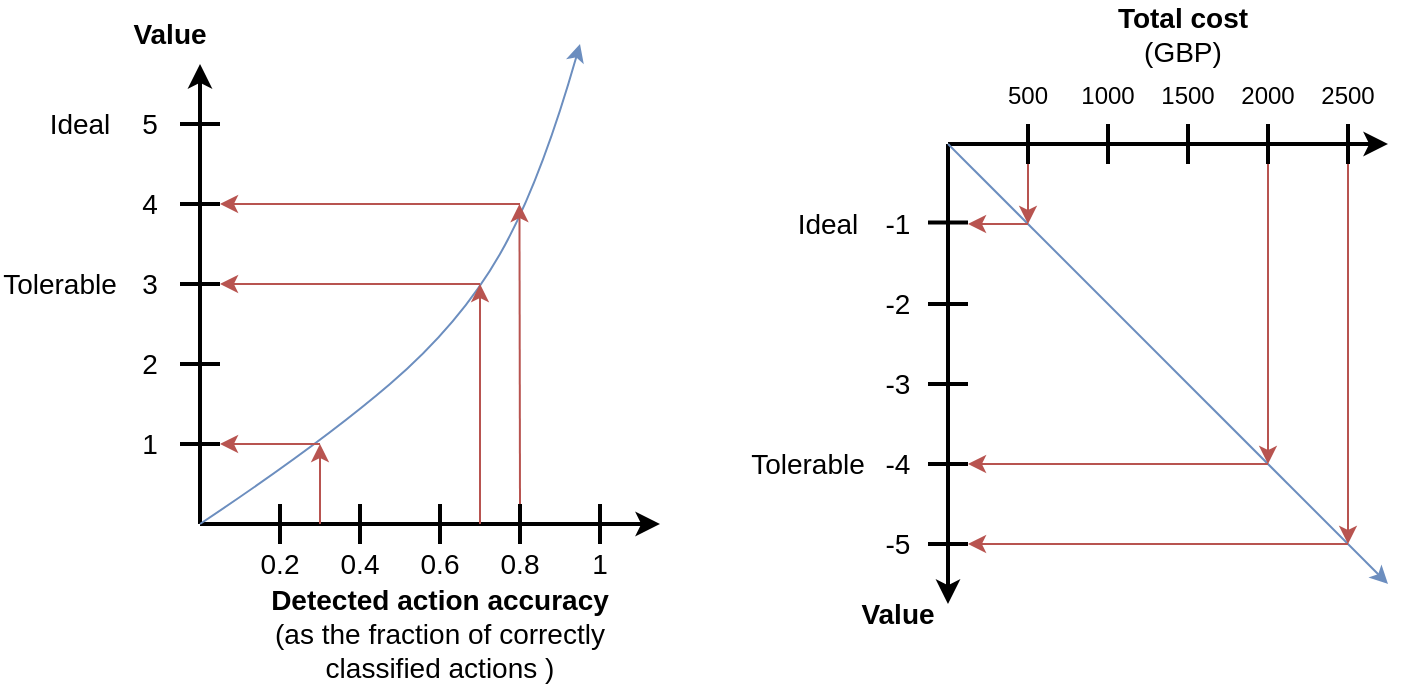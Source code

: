 <mxfile version="16.6.4" type="device"><diagram id="avfqMDYM7OligPJeGbRa" name="Page-1"><mxGraphModel dx="901" dy="530" grid="0" gridSize="10" guides="1" tooltips="1" connect="1" arrows="1" fold="1" page="1" pageScale="1" pageWidth="827" pageHeight="1169" math="0" shadow="0"><root><mxCell id="0"/><mxCell id="1" parent="0"/><mxCell id="sbrskUoL4P2ebUv9sKLl-153" value="" style="endArrow=classic;html=1;rounded=0;fontSize=14;fontColor=#000066;strokeWidth=2;" edge="1" parent="1"><mxGeometry width="50" height="50" relative="1" as="geometry"><mxPoint x="140" y="350" as="sourcePoint"/><mxPoint x="140" y="120" as="targetPoint"/></mxGeometry></mxCell><mxCell id="sbrskUoL4P2ebUv9sKLl-154" value="" style="endArrow=classic;html=1;rounded=0;fontSize=14;fontColor=#000066;strokeWidth=2;" edge="1" parent="1"><mxGeometry width="50" height="50" relative="1" as="geometry"><mxPoint x="140" y="350" as="sourcePoint"/><mxPoint x="370" y="350" as="targetPoint"/></mxGeometry></mxCell><mxCell id="sbrskUoL4P2ebUv9sKLl-155" value="" style="endArrow=none;html=1;rounded=0;fontSize=14;fontColor=#000066;strokeWidth=2;" edge="1" parent="1"><mxGeometry width="50" height="50" relative="1" as="geometry"><mxPoint x="180" y="340" as="sourcePoint"/><mxPoint x="180" y="360" as="targetPoint"/></mxGeometry></mxCell><mxCell id="sbrskUoL4P2ebUv9sKLl-156" value="" style="endArrow=none;html=1;rounded=0;fontSize=14;fontColor=#000066;strokeWidth=2;" edge="1" parent="1"><mxGeometry width="50" height="50" relative="1" as="geometry"><mxPoint x="220" y="360" as="sourcePoint"/><mxPoint x="220" y="340" as="targetPoint"/></mxGeometry></mxCell><mxCell id="sbrskUoL4P2ebUv9sKLl-159" value="" style="endArrow=none;html=1;rounded=0;fontSize=14;fontColor=#000066;strokeWidth=2;" edge="1" parent="1"><mxGeometry width="50" height="50" relative="1" as="geometry"><mxPoint x="260" y="360" as="sourcePoint"/><mxPoint x="260" y="340" as="targetPoint"/></mxGeometry></mxCell><mxCell id="sbrskUoL4P2ebUv9sKLl-160" value="" style="endArrow=none;html=1;rounded=0;fontSize=14;fontColor=#000066;strokeWidth=2;" edge="1" parent="1"><mxGeometry width="50" height="50" relative="1" as="geometry"><mxPoint x="300" y="340" as="sourcePoint"/><mxPoint x="300" y="360" as="targetPoint"/></mxGeometry></mxCell><mxCell id="sbrskUoL4P2ebUv9sKLl-161" value="" style="endArrow=none;html=1;rounded=0;fontSize=14;fontColor=#000066;strokeWidth=2;" edge="1" parent="1"><mxGeometry width="50" height="50" relative="1" as="geometry"><mxPoint x="340" y="340" as="sourcePoint"/><mxPoint x="340" y="360" as="targetPoint"/></mxGeometry></mxCell><mxCell id="sbrskUoL4P2ebUv9sKLl-162" value="" style="endArrow=none;html=1;rounded=0;fontSize=14;fontColor=#000066;strokeWidth=2;" edge="1" parent="1"><mxGeometry width="50" height="50" relative="1" as="geometry"><mxPoint x="130" y="310" as="sourcePoint"/><mxPoint x="150" y="310" as="targetPoint"/></mxGeometry></mxCell><mxCell id="sbrskUoL4P2ebUv9sKLl-165" value="" style="endArrow=none;html=1;rounded=0;fontSize=14;fontColor=#000066;strokeWidth=2;" edge="1" parent="1"><mxGeometry width="50" height="50" relative="1" as="geometry"><mxPoint x="130" y="270" as="sourcePoint"/><mxPoint x="150" y="270" as="targetPoint"/></mxGeometry></mxCell><mxCell id="sbrskUoL4P2ebUv9sKLl-166" value="" style="endArrow=none;html=1;rounded=0;fontSize=14;fontColor=#000066;strokeWidth=2;" edge="1" parent="1"><mxGeometry width="50" height="50" relative="1" as="geometry"><mxPoint x="130" y="230" as="sourcePoint"/><mxPoint x="150" y="230" as="targetPoint"/></mxGeometry></mxCell><mxCell id="sbrskUoL4P2ebUv9sKLl-167" value="" style="endArrow=none;html=1;rounded=0;fontSize=14;fontColor=#000066;strokeWidth=2;" edge="1" parent="1"><mxGeometry width="50" height="50" relative="1" as="geometry"><mxPoint x="130" y="190" as="sourcePoint"/><mxPoint x="150" y="190" as="targetPoint"/></mxGeometry></mxCell><mxCell id="sbrskUoL4P2ebUv9sKLl-168" value="" style="endArrow=none;html=1;rounded=0;fontSize=14;fontColor=#000066;strokeWidth=2;" edge="1" parent="1"><mxGeometry width="50" height="50" relative="1" as="geometry"><mxPoint x="130" y="150" as="sourcePoint"/><mxPoint x="150" y="150" as="targetPoint"/></mxGeometry></mxCell><mxCell id="sbrskUoL4P2ebUv9sKLl-170" value="&lt;font color=&quot;#000000&quot;&gt;0.4&lt;/font&gt;" style="text;html=1;strokeColor=none;fillColor=none;align=center;verticalAlign=middle;whiteSpace=wrap;rounded=0;fontSize=14;fontColor=#000066;" vertex="1" parent="1"><mxGeometry x="200" y="360" width="40" height="20" as="geometry"/></mxCell><mxCell id="sbrskUoL4P2ebUv9sKLl-171" value="&lt;font color=&quot;#000000&quot;&gt;0.2&lt;/font&gt;" style="text;html=1;strokeColor=none;fillColor=none;align=center;verticalAlign=middle;whiteSpace=wrap;rounded=0;fontSize=14;fontColor=#000066;" vertex="1" parent="1"><mxGeometry x="160" y="360" width="40" height="20" as="geometry"/></mxCell><mxCell id="sbrskUoL4P2ebUv9sKLl-172" value="&lt;font color=&quot;#000000&quot;&gt;0.6&lt;/font&gt;" style="text;html=1;strokeColor=none;fillColor=none;align=center;verticalAlign=middle;whiteSpace=wrap;rounded=0;fontSize=14;fontColor=#000066;" vertex="1" parent="1"><mxGeometry x="240" y="360" width="40" height="20" as="geometry"/></mxCell><mxCell id="sbrskUoL4P2ebUv9sKLl-173" value="&lt;font color=&quot;#000000&quot;&gt;0.8&lt;/font&gt;" style="text;html=1;strokeColor=none;fillColor=none;align=center;verticalAlign=middle;whiteSpace=wrap;rounded=0;fontSize=14;fontColor=#000066;" vertex="1" parent="1"><mxGeometry x="280" y="360" width="40" height="20" as="geometry"/></mxCell><mxCell id="sbrskUoL4P2ebUv9sKLl-174" value="&lt;font color=&quot;#000000&quot;&gt;1&lt;/font&gt;" style="text;html=1;strokeColor=none;fillColor=none;align=center;verticalAlign=middle;whiteSpace=wrap;rounded=0;fontSize=14;fontColor=#000066;" vertex="1" parent="1"><mxGeometry x="320" y="360" width="40" height="20" as="geometry"/></mxCell><mxCell id="sbrskUoL4P2ebUv9sKLl-175" value="&lt;font color=&quot;#000000&quot;&gt;1&lt;/font&gt;" style="text;html=1;strokeColor=none;fillColor=none;align=center;verticalAlign=middle;whiteSpace=wrap;rounded=0;fontSize=14;fontColor=#000066;" vertex="1" parent="1"><mxGeometry x="100" y="300" width="30" height="20" as="geometry"/></mxCell><mxCell id="sbrskUoL4P2ebUv9sKLl-176" value="&lt;font color=&quot;#000000&quot;&gt;2&lt;/font&gt;" style="text;html=1;strokeColor=none;fillColor=none;align=center;verticalAlign=middle;whiteSpace=wrap;rounded=0;fontSize=14;fontColor=#000066;" vertex="1" parent="1"><mxGeometry x="100" y="260" width="30" height="20" as="geometry"/></mxCell><mxCell id="sbrskUoL4P2ebUv9sKLl-177" value="&lt;font color=&quot;#000000&quot;&gt;3&lt;/font&gt;" style="text;html=1;strokeColor=none;fillColor=none;align=center;verticalAlign=middle;whiteSpace=wrap;rounded=0;fontSize=14;fontColor=#000066;" vertex="1" parent="1"><mxGeometry x="100" y="220" width="30" height="20" as="geometry"/></mxCell><mxCell id="sbrskUoL4P2ebUv9sKLl-178" value="&lt;font color=&quot;#000000&quot;&gt;4&lt;/font&gt;" style="text;html=1;strokeColor=none;fillColor=none;align=center;verticalAlign=middle;whiteSpace=wrap;rounded=0;fontSize=14;fontColor=#000066;" vertex="1" parent="1"><mxGeometry x="100" y="180" width="30" height="20" as="geometry"/></mxCell><mxCell id="sbrskUoL4P2ebUv9sKLl-179" value="&lt;font color=&quot;#000000&quot;&gt;5&lt;/font&gt;" style="text;html=1;strokeColor=none;fillColor=none;align=center;verticalAlign=middle;whiteSpace=wrap;rounded=0;fontSize=14;fontColor=#000066;" vertex="1" parent="1"><mxGeometry x="100" y="140" width="30" height="20" as="geometry"/></mxCell><mxCell id="sbrskUoL4P2ebUv9sKLl-180" value="" style="curved=1;endArrow=classic;html=1;rounded=0;fontSize=14;fontColor=#000000;strokeColor=#6c8ebf;fillColor=#dae8fc;" edge="1" parent="1"><mxGeometry width="50" height="50" relative="1" as="geometry"><mxPoint x="140" y="350" as="sourcePoint"/><mxPoint x="330" y="110" as="targetPoint"/><Array as="points"><mxPoint x="200" y="310"/><mxPoint x="270" y="250"/><mxPoint x="310" y="180"/></Array></mxGeometry></mxCell><mxCell id="sbrskUoL4P2ebUv9sKLl-181" value="" style="endArrow=classic;html=1;rounded=0;fontSize=14;fontColor=#000000;fillColor=#f8cecc;strokeColor=#b85450;" edge="1" parent="1"><mxGeometry width="50" height="50" relative="1" as="geometry"><mxPoint x="280" y="350" as="sourcePoint"/><mxPoint x="280" y="230" as="targetPoint"/></mxGeometry></mxCell><mxCell id="sbrskUoL4P2ebUv9sKLl-182" value="" style="endArrow=classic;html=1;rounded=0;fontSize=14;fontColor=#000000;fillColor=#f8cecc;strokeColor=#b85450;" edge="1" parent="1"><mxGeometry width="50" height="50" relative="1" as="geometry"><mxPoint x="280" y="230" as="sourcePoint"/><mxPoint x="150" y="230" as="targetPoint"/></mxGeometry></mxCell><mxCell id="sbrskUoL4P2ebUv9sKLl-183" value="" style="endArrow=classic;html=1;rounded=0;fontSize=14;fontColor=#000000;fillColor=#f8cecc;strokeColor=#b85450;" edge="1" parent="1"><mxGeometry width="50" height="50" relative="1" as="geometry"><mxPoint x="300" y="340" as="sourcePoint"/><mxPoint x="299.73" y="190" as="targetPoint"/></mxGeometry></mxCell><mxCell id="sbrskUoL4P2ebUv9sKLl-184" value="" style="endArrow=classic;html=1;rounded=0;fontSize=14;fontColor=#000000;fillColor=#f8cecc;strokeColor=#b85450;" edge="1" parent="1"><mxGeometry width="50" height="50" relative="1" as="geometry"><mxPoint x="300" y="190" as="sourcePoint"/><mxPoint x="150" y="190" as="targetPoint"/></mxGeometry></mxCell><mxCell id="sbrskUoL4P2ebUv9sKLl-185" value="" style="endArrow=classic;html=1;rounded=0;fontSize=14;fontColor=#000000;fillColor=#f8cecc;strokeColor=#b85450;" edge="1" parent="1"><mxGeometry width="50" height="50" relative="1" as="geometry"><mxPoint x="200" y="350" as="sourcePoint"/><mxPoint x="200" y="310" as="targetPoint"/></mxGeometry></mxCell><mxCell id="sbrskUoL4P2ebUv9sKLl-186" value="" style="endArrow=classic;html=1;rounded=0;fontSize=14;fontColor=#000000;fillColor=#f8cecc;strokeColor=#b85450;" edge="1" parent="1"><mxGeometry width="50" height="50" relative="1" as="geometry"><mxPoint x="200" y="310" as="sourcePoint"/><mxPoint x="150" y="310" as="targetPoint"/></mxGeometry></mxCell><mxCell id="sbrskUoL4P2ebUv9sKLl-187" value="&lt;b&gt;Detected action accuracy&lt;/b&gt;&lt;br&gt;(as the fraction of correctly classified actions )" style="text;html=1;strokeColor=none;fillColor=none;align=center;verticalAlign=middle;whiteSpace=wrap;rounded=0;fontSize=14;fontColor=#000000;" vertex="1" parent="1"><mxGeometry x="155" y="390" width="210" height="30" as="geometry"/></mxCell><mxCell id="sbrskUoL4P2ebUv9sKLl-189" value="&lt;b&gt;Value&lt;/b&gt;" style="text;html=1;strokeColor=none;fillColor=none;align=center;verticalAlign=middle;whiteSpace=wrap;rounded=0;fontSize=14;fontColor=#000000;" vertex="1" parent="1"><mxGeometry x="95" y="90" width="60" height="30" as="geometry"/></mxCell><mxCell id="sbrskUoL4P2ebUv9sKLl-190" value="Ideal" style="text;html=1;strokeColor=none;fillColor=none;align=center;verticalAlign=middle;whiteSpace=wrap;rounded=0;fontSize=14;fontColor=#000000;" vertex="1" parent="1"><mxGeometry x="50" y="135" width="60" height="30" as="geometry"/></mxCell><mxCell id="sbrskUoL4P2ebUv9sKLl-192" value="Tolerable" style="text;html=1;strokeColor=none;fillColor=none;align=center;verticalAlign=middle;whiteSpace=wrap;rounded=0;fontSize=14;fontColor=#000000;" vertex="1" parent="1"><mxGeometry x="40" y="215" width="60" height="30" as="geometry"/></mxCell><mxCell id="sbrskUoL4P2ebUv9sKLl-226" value="" style="endArrow=classic;html=1;rounded=0;fontSize=14;fontColor=#000066;strokeWidth=2;" edge="1" parent="1"><mxGeometry width="50" height="50" relative="1" as="geometry"><mxPoint x="514" y="160" as="sourcePoint"/><mxPoint x="514" y="390" as="targetPoint"/></mxGeometry></mxCell><mxCell id="sbrskUoL4P2ebUv9sKLl-227" value="" style="endArrow=classic;html=1;rounded=0;fontSize=14;fontColor=#000066;strokeWidth=2;" edge="1" parent="1"><mxGeometry width="50" height="50" relative="1" as="geometry"><mxPoint x="514" y="160" as="sourcePoint"/><mxPoint x="734" y="160" as="targetPoint"/></mxGeometry></mxCell><mxCell id="sbrskUoL4P2ebUv9sKLl-228" value="" style="endArrow=none;html=1;rounded=0;fontSize=14;fontColor=#000066;strokeWidth=2;" edge="1" parent="1"><mxGeometry width="50" height="50" relative="1" as="geometry"><mxPoint x="554" y="150" as="sourcePoint"/><mxPoint x="554" y="170" as="targetPoint"/></mxGeometry></mxCell><mxCell id="sbrskUoL4P2ebUv9sKLl-229" value="" style="endArrow=none;html=1;rounded=0;fontSize=14;fontColor=#000066;strokeWidth=2;" edge="1" parent="1"><mxGeometry width="50" height="50" relative="1" as="geometry"><mxPoint x="594" y="170" as="sourcePoint"/><mxPoint x="594" y="150" as="targetPoint"/></mxGeometry></mxCell><mxCell id="sbrskUoL4P2ebUv9sKLl-230" value="" style="endArrow=none;html=1;rounded=0;fontSize=14;fontColor=#000066;strokeWidth=2;" edge="1" parent="1"><mxGeometry width="50" height="50" relative="1" as="geometry"><mxPoint x="634" y="170" as="sourcePoint"/><mxPoint x="634" y="150" as="targetPoint"/></mxGeometry></mxCell><mxCell id="sbrskUoL4P2ebUv9sKLl-231" value="" style="endArrow=none;html=1;rounded=0;fontSize=14;fontColor=#000066;strokeWidth=2;" edge="1" parent="1"><mxGeometry width="50" height="50" relative="1" as="geometry"><mxPoint x="674" y="150" as="sourcePoint"/><mxPoint x="674" y="170" as="targetPoint"/></mxGeometry></mxCell><mxCell id="sbrskUoL4P2ebUv9sKLl-232" value="" style="endArrow=none;html=1;rounded=0;fontSize=14;fontColor=#000066;strokeWidth=2;" edge="1" parent="1"><mxGeometry width="50" height="50" relative="1" as="geometry"><mxPoint x="714" y="150" as="sourcePoint"/><mxPoint x="714" y="170" as="targetPoint"/></mxGeometry></mxCell><mxCell id="sbrskUoL4P2ebUv9sKLl-233" value="" style="endArrow=none;html=1;rounded=0;fontSize=14;fontColor=#000066;strokeWidth=2;exitX=1;exitY=0.5;exitDx=0;exitDy=0;" edge="1" parent="1" source="sbrskUoL4P2ebUv9sKLl-243"><mxGeometry width="50" height="50" relative="1" as="geometry"><mxPoint x="514.0" y="350" as="sourcePoint"/><mxPoint x="524" y="360" as="targetPoint"/></mxGeometry></mxCell><mxCell id="sbrskUoL4P2ebUv9sKLl-234" value="" style="endArrow=none;html=1;rounded=0;fontSize=14;fontColor=#000066;strokeWidth=2;exitX=1;exitY=0.5;exitDx=0;exitDy=0;" edge="1" parent="1" source="sbrskUoL4P2ebUv9sKLl-244"><mxGeometry width="50" height="50" relative="1" as="geometry"><mxPoint x="514.0" y="310" as="sourcePoint"/><mxPoint x="524" y="320" as="targetPoint"/></mxGeometry></mxCell><mxCell id="sbrskUoL4P2ebUv9sKLl-235" value="" style="endArrow=none;html=1;rounded=0;fontSize=14;fontColor=#000066;strokeWidth=2;exitX=1;exitY=0.5;exitDx=0;exitDy=0;" edge="1" parent="1" source="sbrskUoL4P2ebUv9sKLl-245"><mxGeometry width="50" height="50" relative="1" as="geometry"><mxPoint x="514.0" y="270" as="sourcePoint"/><mxPoint x="524" y="280" as="targetPoint"/></mxGeometry></mxCell><mxCell id="sbrskUoL4P2ebUv9sKLl-236" value="" style="endArrow=none;html=1;rounded=0;fontSize=14;fontColor=#000066;strokeWidth=2;exitX=1;exitY=0.5;exitDx=0;exitDy=0;" edge="1" parent="1" source="sbrskUoL4P2ebUv9sKLl-246"><mxGeometry width="50" height="50" relative="1" as="geometry"><mxPoint x="514.0" y="230" as="sourcePoint"/><mxPoint x="524" y="240" as="targetPoint"/><Array as="points"><mxPoint x="514" y="240"/><mxPoint x="524" y="240"/></Array></mxGeometry></mxCell><mxCell id="sbrskUoL4P2ebUv9sKLl-237" value="" style="endArrow=none;html=1;rounded=0;fontSize=14;fontColor=#000066;strokeWidth=2;" edge="1" parent="1"><mxGeometry width="50" height="50" relative="1" as="geometry"><mxPoint x="504.0" y="199.23" as="sourcePoint"/><mxPoint x="524.0" y="199.23" as="targetPoint"/></mxGeometry></mxCell><mxCell id="sbrskUoL4P2ebUv9sKLl-243" value="&lt;font color=&quot;#000000&quot;&gt;-5&lt;/font&gt;" style="text;html=1;strokeColor=none;fillColor=none;align=center;verticalAlign=middle;whiteSpace=wrap;rounded=0;fontSize=14;fontColor=#000066;" vertex="1" parent="1"><mxGeometry x="474" y="350" width="30" height="20" as="geometry"/></mxCell><mxCell id="sbrskUoL4P2ebUv9sKLl-244" value="&lt;font color=&quot;#000000&quot;&gt;-4&lt;/font&gt;" style="text;html=1;strokeColor=none;fillColor=none;align=center;verticalAlign=middle;whiteSpace=wrap;rounded=0;fontSize=14;fontColor=#000066;" vertex="1" parent="1"><mxGeometry x="474" y="310" width="30" height="20" as="geometry"/></mxCell><mxCell id="sbrskUoL4P2ebUv9sKLl-245" value="&lt;font color=&quot;#000000&quot;&gt;-3&lt;/font&gt;" style="text;html=1;strokeColor=none;fillColor=none;align=center;verticalAlign=middle;whiteSpace=wrap;rounded=0;fontSize=14;fontColor=#000066;" vertex="1" parent="1"><mxGeometry x="474" y="270" width="30" height="20" as="geometry"/></mxCell><mxCell id="sbrskUoL4P2ebUv9sKLl-246" value="&lt;font color=&quot;#000000&quot;&gt;-2&lt;/font&gt;" style="text;html=1;strokeColor=none;fillColor=none;align=center;verticalAlign=middle;whiteSpace=wrap;rounded=0;fontSize=14;fontColor=#000066;" vertex="1" parent="1"><mxGeometry x="474" y="230" width="30" height="20" as="geometry"/></mxCell><mxCell id="sbrskUoL4P2ebUv9sKLl-247" value="&lt;font color=&quot;#000000&quot;&gt;-1&lt;/font&gt;" style="text;html=1;strokeColor=none;fillColor=none;align=center;verticalAlign=middle;whiteSpace=wrap;rounded=0;fontSize=14;fontColor=#000066;" vertex="1" parent="1"><mxGeometry x="474" y="190" width="30" height="20" as="geometry"/></mxCell><mxCell id="sbrskUoL4P2ebUv9sKLl-255" value="&lt;b&gt;Total cost&lt;/b&gt;&lt;br&gt;(GBP)" style="text;html=1;strokeColor=none;fillColor=none;align=center;verticalAlign=middle;whiteSpace=wrap;rounded=0;fontSize=14;fontColor=#000000;" vertex="1" parent="1"><mxGeometry x="584" y="90" width="95" height="30" as="geometry"/></mxCell><mxCell id="sbrskUoL4P2ebUv9sKLl-256" value="&lt;b&gt;Value&lt;/b&gt;" style="text;html=1;strokeColor=none;fillColor=none;align=center;verticalAlign=middle;whiteSpace=wrap;rounded=0;fontSize=14;fontColor=#000000;" vertex="1" parent="1"><mxGeometry x="459" y="380" width="60" height="30" as="geometry"/></mxCell><mxCell id="sbrskUoL4P2ebUv9sKLl-257" value="Ideal" style="text;html=1;strokeColor=none;fillColor=none;align=center;verticalAlign=middle;whiteSpace=wrap;rounded=0;fontSize=14;fontColor=#000000;" vertex="1" parent="1"><mxGeometry x="424" y="185" width="60" height="30" as="geometry"/></mxCell><mxCell id="sbrskUoL4P2ebUv9sKLl-258" value="Tolerable" style="text;html=1;strokeColor=none;fillColor=none;align=center;verticalAlign=middle;whiteSpace=wrap;rounded=0;fontSize=14;fontColor=#000000;" vertex="1" parent="1"><mxGeometry x="414" y="305" width="60" height="30" as="geometry"/></mxCell><mxCell id="sbrskUoL4P2ebUv9sKLl-259" value="&lt;font style=&quot;font-size: 12px&quot;&gt;2500&lt;/font&gt;" style="text;html=1;strokeColor=none;fillColor=none;align=center;verticalAlign=middle;whiteSpace=wrap;rounded=0;fontSize=14;fontColor=#000000;" vertex="1" parent="1"><mxGeometry x="684" y="120" width="60" height="30" as="geometry"/></mxCell><mxCell id="sbrskUoL4P2ebUv9sKLl-293" value="&lt;font style=&quot;font-size: 12px&quot;&gt;2000&lt;/font&gt;" style="text;html=1;strokeColor=none;fillColor=none;align=center;verticalAlign=middle;whiteSpace=wrap;rounded=0;fontSize=14;fontColor=#000000;" vertex="1" parent="1"><mxGeometry x="644" y="120" width="60" height="30" as="geometry"/></mxCell><mxCell id="sbrskUoL4P2ebUv9sKLl-294" value="&lt;font style=&quot;font-size: 12px&quot;&gt;500&lt;/font&gt;" style="text;html=1;strokeColor=none;fillColor=none;align=center;verticalAlign=middle;whiteSpace=wrap;rounded=0;fontSize=14;fontColor=#000000;" vertex="1" parent="1"><mxGeometry x="524" y="120" width="60" height="30" as="geometry"/></mxCell><mxCell id="sbrskUoL4P2ebUv9sKLl-296" value="&lt;font style=&quot;font-size: 12px&quot;&gt;1000&lt;/font&gt;" style="text;html=1;strokeColor=none;fillColor=none;align=center;verticalAlign=middle;whiteSpace=wrap;rounded=0;fontSize=14;fontColor=#000000;" vertex="1" parent="1"><mxGeometry x="564" y="120" width="60" height="30" as="geometry"/></mxCell><mxCell id="sbrskUoL4P2ebUv9sKLl-297" value="&lt;font style=&quot;font-size: 12px&quot;&gt;1500&lt;/font&gt;" style="text;html=1;strokeColor=none;fillColor=none;align=center;verticalAlign=middle;whiteSpace=wrap;rounded=0;fontSize=14;fontColor=#000000;" vertex="1" parent="1"><mxGeometry x="604" y="120" width="60" height="30" as="geometry"/></mxCell><mxCell id="sbrskUoL4P2ebUv9sKLl-298" value="" style="endArrow=classic;html=1;rounded=0;fontSize=12;fontColor=#000000;strokeColor=#6c8ebf;strokeWidth=1;fillColor=#dae8fc;" edge="1" parent="1"><mxGeometry width="50" height="50" relative="1" as="geometry"><mxPoint x="514" y="160" as="sourcePoint"/><mxPoint x="734" y="380" as="targetPoint"/></mxGeometry></mxCell><mxCell id="sbrskUoL4P2ebUv9sKLl-299" value="" style="endArrow=classic;html=1;rounded=0;fontSize=14;fontColor=#000000;fillColor=#f8cecc;strokeColor=#b85450;" edge="1" parent="1"><mxGeometry width="50" height="50" relative="1" as="geometry"><mxPoint x="714" y="170" as="sourcePoint"/><mxPoint x="714" y="360" as="targetPoint"/></mxGeometry></mxCell><mxCell id="sbrskUoL4P2ebUv9sKLl-300" value="" style="endArrow=classic;html=1;rounded=0;fontSize=14;fontColor=#000000;fillColor=#f8cecc;strokeColor=#b85450;" edge="1" parent="1"><mxGeometry width="50" height="50" relative="1" as="geometry"><mxPoint x="714" y="360" as="sourcePoint"/><mxPoint x="524" y="360" as="targetPoint"/></mxGeometry></mxCell><mxCell id="sbrskUoL4P2ebUv9sKLl-301" value="" style="endArrow=classic;html=1;rounded=0;fontSize=14;fontColor=#000000;fillColor=#f8cecc;strokeColor=#b85450;" edge="1" parent="1"><mxGeometry width="50" height="50" relative="1" as="geometry"><mxPoint x="554" y="200" as="sourcePoint"/><mxPoint x="524" y="200" as="targetPoint"/></mxGeometry></mxCell><mxCell id="sbrskUoL4P2ebUv9sKLl-302" value="" style="endArrow=classic;html=1;rounded=0;fontSize=14;fontColor=#000000;fillColor=#f8cecc;strokeColor=#b85450;" edge="1" parent="1"><mxGeometry width="50" height="50" relative="1" as="geometry"><mxPoint x="554" y="170" as="sourcePoint"/><mxPoint x="554" y="200" as="targetPoint"/></mxGeometry></mxCell><mxCell id="sbrskUoL4P2ebUv9sKLl-303" value="" style="endArrow=classic;html=1;rounded=0;fontSize=14;fontColor=#000000;fillColor=#f8cecc;strokeColor=#b85450;" edge="1" parent="1"><mxGeometry width="50" height="50" relative="1" as="geometry"><mxPoint x="674" y="320" as="sourcePoint"/><mxPoint x="524" y="320" as="targetPoint"/></mxGeometry></mxCell><mxCell id="sbrskUoL4P2ebUv9sKLl-304" value="" style="endArrow=classic;html=1;rounded=0;fontSize=14;fontColor=#000000;fillColor=#f8cecc;strokeColor=#b85450;" edge="1" parent="1"><mxGeometry width="50" height="50" relative="1" as="geometry"><mxPoint x="674" y="170" as="sourcePoint"/><mxPoint x="674" y="320" as="targetPoint"/></mxGeometry></mxCell></root></mxGraphModel></diagram></mxfile>